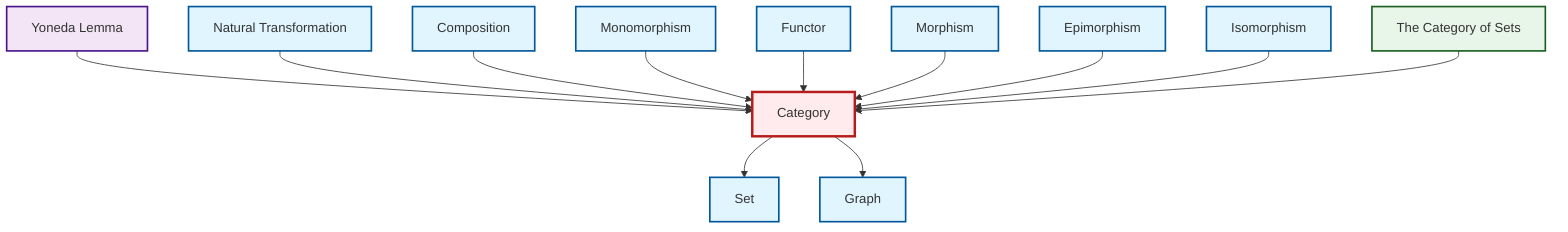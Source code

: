 graph TD
    classDef definition fill:#e1f5fe,stroke:#01579b,stroke-width:2px
    classDef theorem fill:#f3e5f5,stroke:#4a148c,stroke-width:2px
    classDef axiom fill:#fff3e0,stroke:#e65100,stroke-width:2px
    classDef example fill:#e8f5e9,stroke:#1b5e20,stroke-width:2px
    classDef current fill:#ffebee,stroke:#b71c1c,stroke-width:3px
    def-morphism["Morphism"]:::definition
    def-natural-transformation["Natural Transformation"]:::definition
    def-functor["Functor"]:::definition
    def-graph["Graph"]:::definition
    def-set["Set"]:::definition
    def-isomorphism["Isomorphism"]:::definition
    def-category["Category"]:::definition
    thm-yoneda["Yoneda Lemma"]:::theorem
    def-epimorphism["Epimorphism"]:::definition
    def-monomorphism["Monomorphism"]:::definition
    def-composition["Composition"]:::definition
    ex-set-category["The Category of Sets"]:::example
    thm-yoneda --> def-category
    def-natural-transformation --> def-category
    def-category --> def-set
    def-category --> def-graph
    def-composition --> def-category
    def-monomorphism --> def-category
    def-functor --> def-category
    def-morphism --> def-category
    def-epimorphism --> def-category
    def-isomorphism --> def-category
    ex-set-category --> def-category
    class def-category current